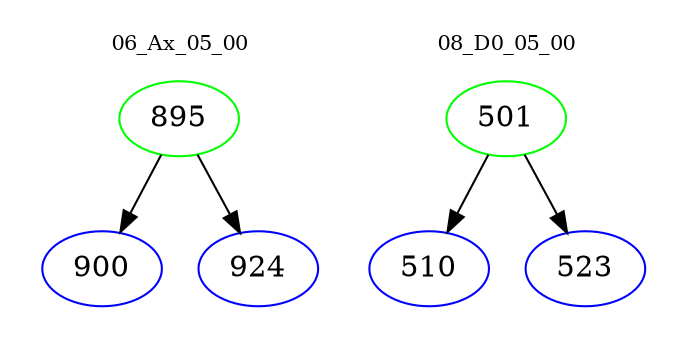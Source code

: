 digraph{
subgraph cluster_0 {
color = white
label = "06_Ax_05_00";
fontsize=10;
T0_895 [label="895", color="green"]
T0_895 -> T0_900 [color="black"]
T0_900 [label="900", color="blue"]
T0_895 -> T0_924 [color="black"]
T0_924 [label="924", color="blue"]
}
subgraph cluster_1 {
color = white
label = "08_D0_05_00";
fontsize=10;
T1_501 [label="501", color="green"]
T1_501 -> T1_510 [color="black"]
T1_510 [label="510", color="blue"]
T1_501 -> T1_523 [color="black"]
T1_523 [label="523", color="blue"]
}
}

